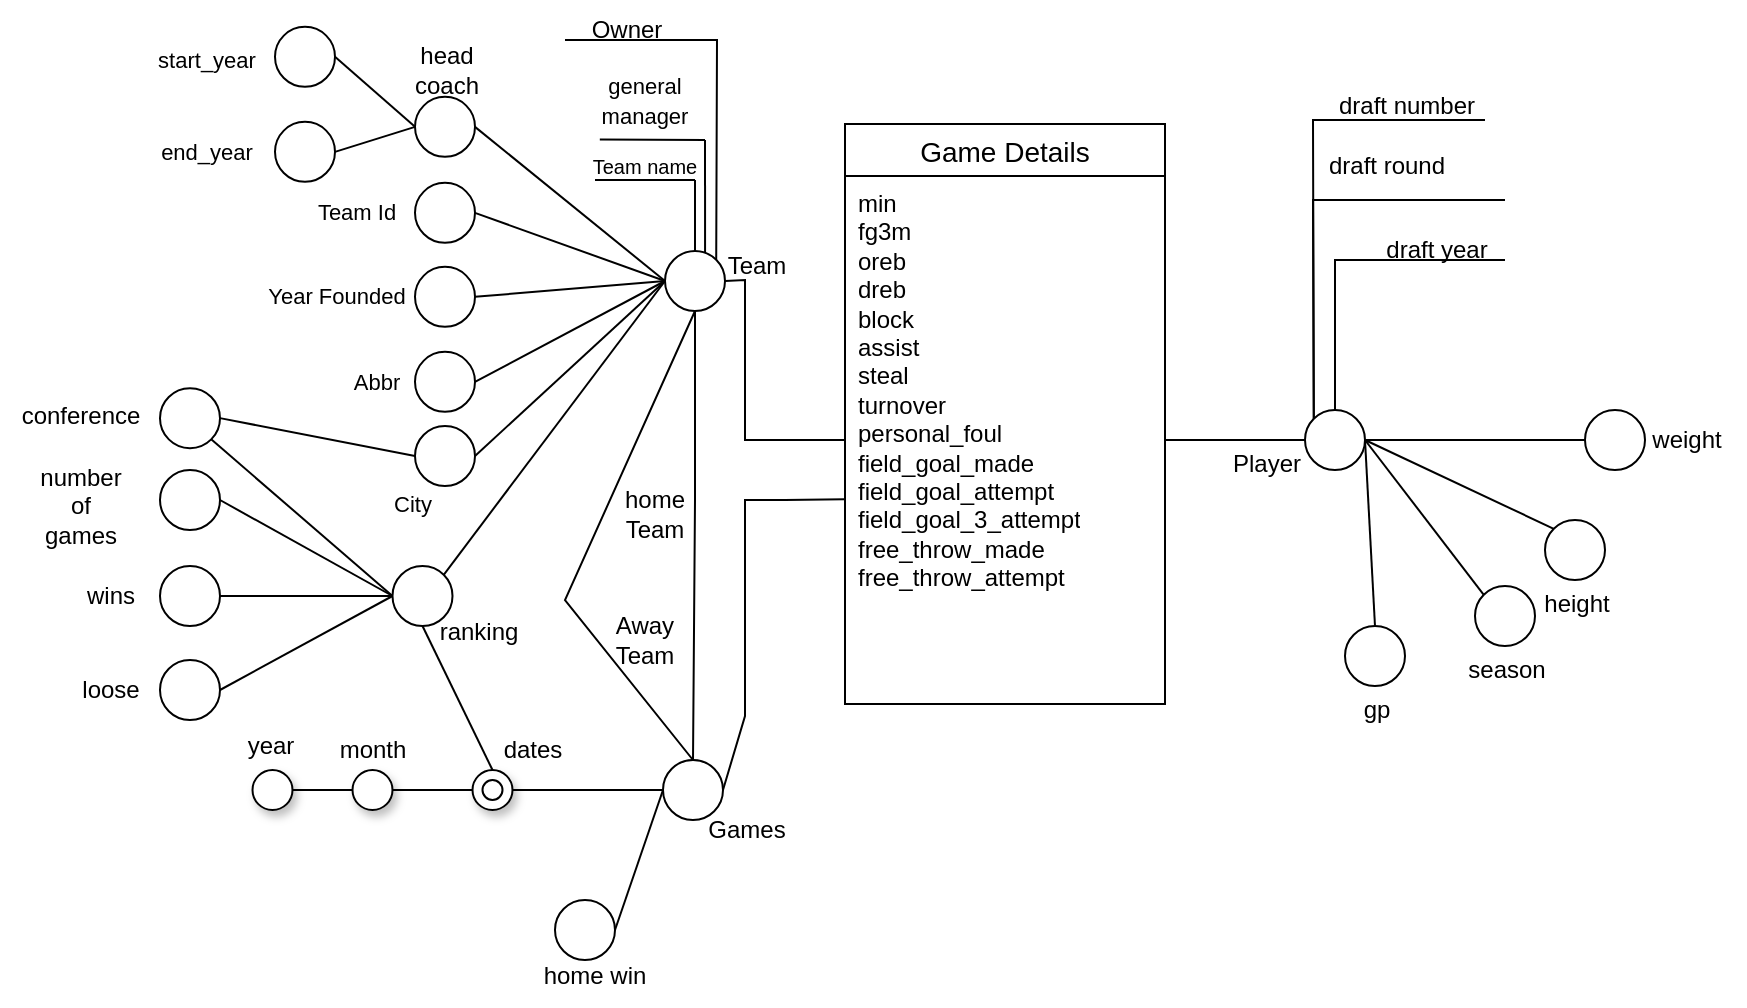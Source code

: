 <mxfile version="26.2.9">
  <diagram name="Page-1" id="STnHS9eQs5rwX8lgGzz5">
    <mxGraphModel dx="924" dy="594" grid="1" gridSize="10" guides="1" tooltips="1" connect="1" arrows="1" fold="1" page="1" pageScale="1" pageWidth="1654" pageHeight="1169" math="0" shadow="0">
      <root>
        <mxCell id="0" />
        <mxCell id="1" parent="0" />
        <mxCell id="lqGyyjWY5NM0c0FbPmfU-131" value="&lt;font style=&quot;font-size: 11px;&quot;&gt;general&lt;br&gt;manager&lt;/font&gt;" style="text;html=1;align=center;verticalAlign=middle;resizable=0;points=[];autosize=1;strokeColor=none;fillColor=none;" parent="1" vertex="1">
          <mxGeometry x="776.5" y="170" width="70" height="40" as="geometry" />
        </mxCell>
        <mxCell id="lqGyyjWY5NM0c0FbPmfU-140" value="&lt;font style=&quot;font-size: 10px;&quot;&gt;Team name&lt;/font&gt;" style="text;html=1;align=center;verticalAlign=middle;resizable=0;points=[];autosize=1;strokeColor=none;fillColor=none;" parent="1" vertex="1">
          <mxGeometry x="771.5" y="208" width="80" height="30" as="geometry" />
        </mxCell>
        <mxCell id="lqGyyjWY5NM0c0FbPmfU-36" value="dates" style="text;html=1;align=center;verticalAlign=middle;resizable=0;points=[];autosize=1;strokeColor=none;fillColor=none;" parent="1" vertex="1">
          <mxGeometry x="731.25" y="500" width="50" height="30" as="geometry" />
        </mxCell>
        <mxCell id="lqGyyjWY5NM0c0FbPmfU-82" value="Game Details" style="swimlane;fontStyle=0;childLayout=stackLayout;horizontal=1;startSize=26;horizontalStack=0;resizeParent=1;resizeParentMax=0;resizeLast=0;collapsible=1;marginBottom=0;align=center;fontSize=14;" parent="1" vertex="1">
          <mxGeometry x="912.5" y="202" width="160" height="290" as="geometry">
            <mxRectangle x="1130" y="142" width="130" height="30" as="alternateBounds" />
          </mxGeometry>
        </mxCell>
        <mxCell id="lqGyyjWY5NM0c0FbPmfU-85" value="&lt;div&gt;&lt;span style=&quot;background-color: transparent; color: light-dark(rgb(0, 0, 0), rgb(255, 255, 255));&quot;&gt;min&lt;/span&gt;&lt;/div&gt;&lt;div&gt;&lt;div&gt;fg3m&lt;/div&gt;&lt;div&gt;oreb&lt;/div&gt;&lt;div&gt;dreb&lt;/div&gt;&lt;div&gt;block&lt;/div&gt;&lt;div&gt;assist&lt;/div&gt;&lt;div&gt;steal&lt;/div&gt;&lt;div&gt;turnover&lt;/div&gt;&lt;div&gt;personal_foul&lt;/div&gt;&lt;/div&gt;&lt;div&gt;&lt;div&gt;field_goal_made&lt;/div&gt;&lt;div&gt;field_goal_attempt&lt;/div&gt;&lt;div&gt;field_goal_3_attempt&lt;/div&gt;&lt;div&gt;free_throw_made&lt;/div&gt;&lt;div&gt;free_throw_attempt&lt;/div&gt;&lt;/div&gt;" style="text;strokeColor=none;fillColor=none;spacingLeft=4;spacingRight=4;overflow=hidden;rotatable=0;points=[[0,0.5],[1,0.5]];portConstraint=eastwest;fontSize=12;whiteSpace=wrap;html=1;" parent="lqGyyjWY5NM0c0FbPmfU-82" vertex="1">
          <mxGeometry y="26" width="160" height="264" as="geometry" />
        </mxCell>
        <mxCell id="lqGyyjWY5NM0c0FbPmfU-89" value="" style="ellipse;whiteSpace=wrap;html=1;aspect=fixed;" parent="1" vertex="1">
          <mxGeometry x="1142.5" y="345" width="30" height="30" as="geometry" />
        </mxCell>
        <mxCell id="lqGyyjWY5NM0c0FbPmfU-90" value="" style="endArrow=none;html=1;rounded=0;exitX=1;exitY=0.5;exitDx=0;exitDy=0;entryX=0;entryY=0.5;entryDx=0;entryDy=0;" parent="1" source="lqGyyjWY5NM0c0FbPmfU-85" target="lqGyyjWY5NM0c0FbPmfU-89" edge="1">
          <mxGeometry relative="1" as="geometry">
            <mxPoint x="1162.5" y="327.93" as="sourcePoint" />
            <mxPoint x="1142.5" y="357.93" as="targetPoint" />
          </mxGeometry>
        </mxCell>
        <mxCell id="lqGyyjWY5NM0c0FbPmfU-91" value="Team" style="text;html=1;align=center;verticalAlign=middle;resizable=0;points=[];autosize=1;strokeColor=none;fillColor=none;" parent="1" vertex="1">
          <mxGeometry x="842.5" y="258" width="50" height="30" as="geometry" />
        </mxCell>
        <mxCell id="lqGyyjWY5NM0c0FbPmfU-92" value="" style="ellipse;whiteSpace=wrap;html=1;aspect=fixed;" parent="1" vertex="1">
          <mxGeometry x="822.5" y="265.5" width="30" height="30" as="geometry" />
        </mxCell>
        <mxCell id="lqGyyjWY5NM0c0FbPmfU-94" value="" style="endArrow=none;html=1;rounded=0;exitX=1;exitY=0.5;exitDx=0;exitDy=0;entryX=0;entryY=0.5;entryDx=0;entryDy=0;" parent="1" source="lqGyyjWY5NM0c0FbPmfU-92" target="lqGyyjWY5NM0c0FbPmfU-85" edge="1">
          <mxGeometry relative="1" as="geometry">
            <mxPoint x="742.5" y="440" as="sourcePoint" />
            <mxPoint x="902.5" y="440" as="targetPoint" />
            <Array as="points">
              <mxPoint x="862.5" y="280" />
              <mxPoint x="862.5" y="360" />
            </Array>
          </mxGeometry>
        </mxCell>
        <mxCell id="lqGyyjWY5NM0c0FbPmfU-95" value="Player" style="text;html=1;align=center;verticalAlign=middle;resizable=0;points=[];autosize=1;strokeColor=none;fillColor=none;" parent="1" vertex="1">
          <mxGeometry x="1092.5" y="357.07" width="60" height="30" as="geometry" />
        </mxCell>
        <mxCell id="lqGyyjWY5NM0c0FbPmfU-96" value="" style="ellipse;whiteSpace=wrap;html=1;aspect=fixed;" parent="1" vertex="1">
          <mxGeometry x="821.5" y="520" width="30" height="30" as="geometry" />
        </mxCell>
        <mxCell id="lqGyyjWY5NM0c0FbPmfU-97" value="" style="endArrow=none;html=1;rounded=0;exitX=1;exitY=0.5;exitDx=0;exitDy=0;entryX=-0.001;entryY=0.612;entryDx=0;entryDy=0;entryPerimeter=0;" parent="1" source="lqGyyjWY5NM0c0FbPmfU-96" target="lqGyyjWY5NM0c0FbPmfU-85" edge="1">
          <mxGeometry relative="1" as="geometry">
            <mxPoint x="852.5" y="439" as="sourcePoint" />
            <mxPoint x="912.5" y="360" as="targetPoint" />
            <Array as="points">
              <mxPoint x="862.5" y="498" />
              <mxPoint x="862.5" y="440" />
              <mxPoint x="862.5" y="390" />
              <mxPoint x="882.5" y="390" />
            </Array>
          </mxGeometry>
        </mxCell>
        <mxCell id="lqGyyjWY5NM0c0FbPmfU-99" value="Games" style="text;html=1;align=center;verticalAlign=middle;resizable=0;points=[];autosize=1;strokeColor=none;fillColor=none;" parent="1" vertex="1">
          <mxGeometry x="832.5" y="540" width="60" height="30" as="geometry" />
        </mxCell>
        <mxCell id="lqGyyjWY5NM0c0FbPmfU-101" value="" style="endArrow=none;html=1;rounded=0;entryX=1;entryY=0;entryDx=0;entryDy=0;exitX=0;exitY=0.667;exitDx=0;exitDy=0;exitPerimeter=0;" parent="1" source="lqGyyjWY5NM0c0FbPmfU-115" target="lqGyyjWY5NM0c0FbPmfU-92" edge="1">
          <mxGeometry relative="1" as="geometry">
            <mxPoint x="852.5" y="160" as="sourcePoint" />
            <mxPoint x="849.32" y="270.5" as="targetPoint" />
            <Array as="points">
              <mxPoint x="848.5" y="160" />
            </Array>
          </mxGeometry>
        </mxCell>
        <mxCell id="lqGyyjWY5NM0c0FbPmfU-113" value="" style="endArrow=none;html=1;rounded=0;exitX=0.23;exitY=0.059;exitDx=0;exitDy=0;exitPerimeter=0;" parent="1" source="lqGyyjWY5NM0c0FbPmfU-140" edge="1">
          <mxGeometry relative="1" as="geometry">
            <mxPoint x="792.5" y="210" as="sourcePoint" />
            <mxPoint x="842.5" y="210" as="targetPoint" />
          </mxGeometry>
        </mxCell>
        <mxCell id="lqGyyjWY5NM0c0FbPmfU-115" value="Owner" style="text;html=1;align=center;verticalAlign=middle;resizable=0;points=[];autosize=1;strokeColor=none;fillColor=none;" parent="1" vertex="1">
          <mxGeometry x="772.5" y="140" width="60" height="30" as="geometry" />
        </mxCell>
        <mxCell id="lqGyyjWY5NM0c0FbPmfU-116" value="" style="ellipse;whiteSpace=wrap;html=1;aspect=fixed;" parent="1" vertex="1">
          <mxGeometry x="697.5" y="188.43" width="30" height="30" as="geometry" />
        </mxCell>
        <mxCell id="lqGyyjWY5NM0c0FbPmfU-117" value="" style="ellipse;whiteSpace=wrap;html=1;aspect=fixed;" parent="1" vertex="1">
          <mxGeometry x="697.5" y="231.43" width="30" height="30" as="geometry" />
        </mxCell>
        <mxCell id="lqGyyjWY5NM0c0FbPmfU-118" value="" style="ellipse;whiteSpace=wrap;html=1;aspect=fixed;" parent="1" vertex="1">
          <mxGeometry x="697.5" y="273.43" width="30" height="30" as="geometry" />
        </mxCell>
        <mxCell id="lqGyyjWY5NM0c0FbPmfU-119" value="" style="endArrow=none;html=1;rounded=0;entryX=0;entryY=0.5;entryDx=0;entryDy=0;exitX=1;exitY=0.5;exitDx=0;exitDy=0;" parent="1" source="lqGyyjWY5NM0c0FbPmfU-117" target="lqGyyjWY5NM0c0FbPmfU-92" edge="1">
          <mxGeometry relative="1" as="geometry">
            <mxPoint x="612.5" y="360" as="sourcePoint" />
            <mxPoint x="772.5" y="360" as="targetPoint" />
          </mxGeometry>
        </mxCell>
        <mxCell id="lqGyyjWY5NM0c0FbPmfU-120" value="" style="endArrow=none;html=1;rounded=0;exitX=1;exitY=0.5;exitDx=0;exitDy=0;entryX=0;entryY=0.5;entryDx=0;entryDy=0;" parent="1" source="lqGyyjWY5NM0c0FbPmfU-116" target="lqGyyjWY5NM0c0FbPmfU-92" edge="1">
          <mxGeometry relative="1" as="geometry">
            <mxPoint x="632.5" y="360" as="sourcePoint" />
            <mxPoint x="792.5" y="360" as="targetPoint" />
          </mxGeometry>
        </mxCell>
        <mxCell id="lqGyyjWY5NM0c0FbPmfU-124" value="" style="endArrow=none;html=1;rounded=0;entryX=0;entryY=0.5;entryDx=0;entryDy=0;exitX=1;exitY=0.5;exitDx=0;exitDy=0;" parent="1" source="lqGyyjWY5NM0c0FbPmfU-118" target="lqGyyjWY5NM0c0FbPmfU-92" edge="1">
          <mxGeometry relative="1" as="geometry">
            <mxPoint x="662.5" y="320" as="sourcePoint" />
            <mxPoint x="822.5" y="320" as="targetPoint" />
          </mxGeometry>
        </mxCell>
        <mxCell id="lqGyyjWY5NM0c0FbPmfU-125" value="&lt;font style=&quot;font-size: 11px;&quot;&gt;Year Founded&lt;/font&gt;" style="text;html=1;align=center;verticalAlign=middle;resizable=0;points=[];autosize=1;strokeColor=none;fillColor=none;" parent="1" vertex="1">
          <mxGeometry x="612.5" y="273.43" width="90" height="30" as="geometry" />
        </mxCell>
        <mxCell id="lqGyyjWY5NM0c0FbPmfU-126" value="&lt;font style=&quot;font-size: 11px;&quot;&gt;Team Id&lt;/font&gt;" style="text;html=1;align=center;verticalAlign=middle;resizable=0;points=[];autosize=1;strokeColor=none;fillColor=none;" parent="1" vertex="1">
          <mxGeometry x="637.5" y="230.93" width="60" height="30" as="geometry" />
        </mxCell>
        <mxCell id="lqGyyjWY5NM0c0FbPmfU-127" value="" style="ellipse;whiteSpace=wrap;html=1;aspect=fixed;" parent="1" vertex="1">
          <mxGeometry x="627.5" y="153.43" width="30" height="30" as="geometry" />
        </mxCell>
        <mxCell id="lqGyyjWY5NM0c0FbPmfU-128" value="" style="ellipse;whiteSpace=wrap;html=1;aspect=fixed;" parent="1" vertex="1">
          <mxGeometry x="627.5" y="200.93" width="30" height="30" as="geometry" />
        </mxCell>
        <mxCell id="lqGyyjWY5NM0c0FbPmfU-129" value="" style="endArrow=none;html=1;rounded=0;exitX=1;exitY=0.5;exitDx=0;exitDy=0;entryX=0;entryY=0.5;entryDx=0;entryDy=0;" parent="1" source="lqGyyjWY5NM0c0FbPmfU-127" target="lqGyyjWY5NM0c0FbPmfU-116" edge="1">
          <mxGeometry relative="1" as="geometry">
            <mxPoint x="637.5" y="355.93" as="sourcePoint" />
            <mxPoint x="797.5" y="355.93" as="targetPoint" />
          </mxGeometry>
        </mxCell>
        <mxCell id="lqGyyjWY5NM0c0FbPmfU-130" value="" style="endArrow=none;html=1;rounded=0;exitX=1;exitY=0.5;exitDx=0;exitDy=0;entryX=0;entryY=0.5;entryDx=0;entryDy=0;" parent="1" source="lqGyyjWY5NM0c0FbPmfU-128" target="lqGyyjWY5NM0c0FbPmfU-116" edge="1">
          <mxGeometry relative="1" as="geometry">
            <mxPoint x="637.5" y="355.93" as="sourcePoint" />
            <mxPoint x="797.5" y="355.93" as="targetPoint" />
          </mxGeometry>
        </mxCell>
        <mxCell id="lqGyyjWY5NM0c0FbPmfU-132" value="&lt;font style=&quot;font-size: 11px;&quot;&gt;start_year&lt;/font&gt;" style="text;html=1;align=center;verticalAlign=middle;resizable=0;points=[];autosize=1;strokeColor=none;fillColor=none;" parent="1" vertex="1">
          <mxGeometry x="557.5" y="155" width="70" height="30" as="geometry" />
        </mxCell>
        <mxCell id="lqGyyjWY5NM0c0FbPmfU-133" value="&lt;font style=&quot;font-size: 11px;&quot;&gt;end_year&lt;/font&gt;" style="text;html=1;align=center;verticalAlign=middle;resizable=0;points=[];autosize=1;strokeColor=none;fillColor=none;" parent="1" vertex="1">
          <mxGeometry x="557.5" y="200.93" width="70" height="30" as="geometry" />
        </mxCell>
        <mxCell id="lqGyyjWY5NM0c0FbPmfU-134" value="" style="ellipse;whiteSpace=wrap;html=1;aspect=fixed;" parent="1" vertex="1">
          <mxGeometry x="697.5" y="315.93" width="30" height="30" as="geometry" />
        </mxCell>
        <mxCell id="lqGyyjWY5NM0c0FbPmfU-135" value="" style="endArrow=none;html=1;rounded=0;entryX=0;entryY=0.5;entryDx=0;entryDy=0;exitX=1;exitY=0.5;exitDx=0;exitDy=0;" parent="1" source="lqGyyjWY5NM0c0FbPmfU-134" target="lqGyyjWY5NM0c0FbPmfU-92" edge="1">
          <mxGeometry relative="1" as="geometry">
            <mxPoint x="582.5" y="410" as="sourcePoint" />
            <mxPoint x="742.5" y="410" as="targetPoint" />
          </mxGeometry>
        </mxCell>
        <mxCell id="lqGyyjWY5NM0c0FbPmfU-136" value="&lt;font style=&quot;font-size: 11px;&quot;&gt;Abbr&lt;/font&gt;" style="text;html=1;align=center;verticalAlign=middle;resizable=0;points=[];autosize=1;strokeColor=none;fillColor=none;" parent="1" vertex="1">
          <mxGeometry x="652.5" y="315.93" width="50" height="30" as="geometry" />
        </mxCell>
        <mxCell id="lqGyyjWY5NM0c0FbPmfU-137" value="" style="endArrow=none;html=1;rounded=0;entryX=0.668;entryY=0.03;entryDx=0;entryDy=0;entryPerimeter=0;" parent="1" target="lqGyyjWY5NM0c0FbPmfU-92" edge="1">
          <mxGeometry relative="1" as="geometry">
            <mxPoint x="842.5" y="210" as="sourcePoint" />
            <mxPoint x="912.5" y="250" as="targetPoint" />
          </mxGeometry>
        </mxCell>
        <mxCell id="lqGyyjWY5NM0c0FbPmfU-138" value="" style="endArrow=none;html=1;rounded=0;exitX=0.5;exitY=0;exitDx=0;exitDy=0;" parent="1" source="lqGyyjWY5NM0c0FbPmfU-92" edge="1">
          <mxGeometry relative="1" as="geometry">
            <mxPoint x="842.5" y="270" as="sourcePoint" />
            <mxPoint x="837.5" y="230" as="targetPoint" />
          </mxGeometry>
        </mxCell>
        <mxCell id="lqGyyjWY5NM0c0FbPmfU-139" value="" style="endArrow=none;html=1;rounded=0;" parent="1" edge="1">
          <mxGeometry relative="1" as="geometry">
            <mxPoint x="787.5" y="230" as="sourcePoint" />
            <mxPoint x="837.5" y="230" as="targetPoint" />
          </mxGeometry>
        </mxCell>
        <mxCell id="lqGyyjWY5NM0c0FbPmfU-142" value="" style="endArrow=none;html=1;rounded=0;entryX=0;entryY=0.5;entryDx=0;entryDy=0;exitX=1;exitY=0.5;exitDx=0;exitDy=0;" parent="1" source="lqGyyjWY5NM0c0FbPmfU-144" target="lqGyyjWY5NM0c0FbPmfU-92" edge="1">
          <mxGeometry relative="1" as="geometry">
            <mxPoint x="752.5" y="410" as="sourcePoint" />
            <mxPoint x="822.5" y="297.5" as="targetPoint" />
          </mxGeometry>
        </mxCell>
        <mxCell id="lqGyyjWY5NM0c0FbPmfU-144" value="" style="ellipse;whiteSpace=wrap;html=1;aspect=fixed;" parent="1" vertex="1">
          <mxGeometry x="697.5" y="353" width="30" height="30" as="geometry" />
        </mxCell>
        <mxCell id="lqGyyjWY5NM0c0FbPmfU-145" value="&lt;span style=&quot;font-size: 11px;&quot;&gt;City&lt;/span&gt;" style="text;html=1;align=center;verticalAlign=middle;resizable=0;points=[];autosize=1;strokeColor=none;fillColor=none;" parent="1" vertex="1">
          <mxGeometry x="676.25" y="377" width="40" height="30" as="geometry" />
        </mxCell>
        <mxCell id="Ys17MQs9ZZvH2SdcOi4z-4" value="" style="endArrow=none;html=1;rounded=0;entryX=0;entryY=0.5;entryDx=0;entryDy=0;exitX=1;exitY=0.5;exitDx=0;exitDy=0;" parent="1" source="Ys17MQs9ZZvH2SdcOi4z-5" target="lqGyyjWY5NM0c0FbPmfU-96" edge="1">
          <mxGeometry width="50" height="50" relative="1" as="geometry">
            <mxPoint x="742.5" y="460" as="sourcePoint" />
            <mxPoint x="792.5" y="498" as="targetPoint" />
          </mxGeometry>
        </mxCell>
        <mxCell id="Ys17MQs9ZZvH2SdcOi4z-5" value="" style="ellipse;whiteSpace=wrap;html=1;aspect=fixed;" parent="1" vertex="1">
          <mxGeometry x="767.5" y="590" width="30" height="30" as="geometry" />
        </mxCell>
        <mxCell id="Ys17MQs9ZZvH2SdcOi4z-6" value="home win" style="text;html=1;align=center;verticalAlign=middle;resizable=0;points=[];autosize=1;strokeColor=none;fillColor=none;" parent="1" vertex="1">
          <mxGeometry x="751.5" y="612.93" width="70" height="30" as="geometry" />
        </mxCell>
        <mxCell id="Ys17MQs9ZZvH2SdcOi4z-7" value="" style="endArrow=none;html=1;rounded=0;exitX=0.5;exitY=0;exitDx=0;exitDy=0;entryX=0.5;entryY=1;entryDx=0;entryDy=0;" parent="1" source="lqGyyjWY5NM0c0FbPmfU-96" target="lqGyyjWY5NM0c0FbPmfU-92" edge="1">
          <mxGeometry width="50" height="50" relative="1" as="geometry">
            <mxPoint x="662.5" y="340" as="sourcePoint" />
            <mxPoint x="712.5" y="290" as="targetPoint" />
            <Array as="points">
              <mxPoint x="837.5" y="390" />
            </Array>
          </mxGeometry>
        </mxCell>
        <mxCell id="Ys17MQs9ZZvH2SdcOi4z-8" value="home&lt;br&gt;Team" style="text;html=1;align=center;verticalAlign=middle;resizable=0;points=[];autosize=1;strokeColor=none;fillColor=none;" parent="1" vertex="1">
          <mxGeometry x="791.5" y="377" width="50" height="40" as="geometry" />
        </mxCell>
        <mxCell id="Ys17MQs9ZZvH2SdcOi4z-10" value="" style="endArrow=none;html=1;rounded=0;exitX=0.5;exitY=0;exitDx=0;exitDy=0;entryX=0.5;entryY=1;entryDx=0;entryDy=0;" parent="1" source="lqGyyjWY5NM0c0FbPmfU-96" target="lqGyyjWY5NM0c0FbPmfU-92" edge="1">
          <mxGeometry width="50" height="50" relative="1" as="geometry">
            <mxPoint x="762.5" y="455" as="sourcePoint" />
            <mxPoint x="812.5" y="405" as="targetPoint" />
            <Array as="points">
              <mxPoint x="772.5" y="440" />
            </Array>
          </mxGeometry>
        </mxCell>
        <mxCell id="Ys17MQs9ZZvH2SdcOi4z-11" value="Away&lt;br&gt;Team" style="text;html=1;align=center;verticalAlign=middle;resizable=0;points=[];autosize=1;strokeColor=none;fillColor=none;" parent="1" vertex="1">
          <mxGeometry x="786.5" y="440" width="50" height="40" as="geometry" />
        </mxCell>
        <mxCell id="Ys17MQs9ZZvH2SdcOi4z-12" value="" style="ellipse;whiteSpace=wrap;html=1;aspect=fixed;shadow=1;" parent="1" vertex="1">
          <mxGeometry x="726.25" y="525" width="20" height="20" as="geometry" />
        </mxCell>
        <mxCell id="Ys17MQs9ZZvH2SdcOi4z-14" value="" style="ellipse;whiteSpace=wrap;html=1;aspect=fixed;shadow=1;" parent="1" vertex="1">
          <mxGeometry x="666.25" y="525" width="20" height="20" as="geometry" />
        </mxCell>
        <mxCell id="Ys17MQs9ZZvH2SdcOi4z-15" value="month" style="text;html=1;align=center;verticalAlign=middle;resizable=0;points=[];autosize=1;strokeColor=none;fillColor=none;" parent="1" vertex="1">
          <mxGeometry x="646.25" y="500" width="60" height="30" as="geometry" />
        </mxCell>
        <mxCell id="Ys17MQs9ZZvH2SdcOi4z-17" value="" style="ellipse;whiteSpace=wrap;html=1;aspect=fixed;shadow=1;" parent="1" vertex="1">
          <mxGeometry x="616.25" y="525" width="20" height="20" as="geometry" />
        </mxCell>
        <mxCell id="Ys17MQs9ZZvH2SdcOi4z-18" value="year" style="text;html=1;align=center;verticalAlign=middle;resizable=0;points=[];autosize=1;strokeColor=none;fillColor=none;" parent="1" vertex="1">
          <mxGeometry x="600" y="498" width="50" height="30" as="geometry" />
        </mxCell>
        <mxCell id="Ys17MQs9ZZvH2SdcOi4z-19" value="" style="ellipse;whiteSpace=wrap;html=1;aspect=fixed;" parent="1" vertex="1">
          <mxGeometry x="731.25" y="530" width="10" height="10" as="geometry" />
        </mxCell>
        <mxCell id="Ys17MQs9ZZvH2SdcOi4z-20" value="" style="endArrow=none;html=1;rounded=0;exitX=0;exitY=0.5;exitDx=0;exitDy=0;entryX=1;entryY=0.5;entryDx=0;entryDy=0;" parent="1" source="lqGyyjWY5NM0c0FbPmfU-96" target="Ys17MQs9ZZvH2SdcOi4z-12" edge="1">
          <mxGeometry width="50" height="50" relative="1" as="geometry">
            <mxPoint x="632.5" y="500" as="sourcePoint" />
            <mxPoint x="682.5" y="450" as="targetPoint" />
          </mxGeometry>
        </mxCell>
        <mxCell id="Ys17MQs9ZZvH2SdcOi4z-22" value="head &lt;br&gt;coach" style="text;html=1;align=center;verticalAlign=middle;resizable=0;points=[];autosize=1;strokeColor=none;fillColor=none;" parent="1" vertex="1">
          <mxGeometry x="682.5" y="155" width="60" height="40" as="geometry" />
        </mxCell>
        <mxCell id="Ys17MQs9ZZvH2SdcOi4z-25" value="" style="endArrow=none;html=1;rounded=0;entryX=0;entryY=0.5;entryDx=0;entryDy=0;exitX=1;exitY=0;exitDx=0;exitDy=0;" parent="1" source="Ys17MQs9ZZvH2SdcOi4z-29" target="lqGyyjWY5NM0c0FbPmfU-92" edge="1">
          <mxGeometry width="50" height="50" relative="1" as="geometry">
            <mxPoint x="712.5" y="420" as="sourcePoint" />
            <mxPoint x="692.5" y="420" as="targetPoint" />
          </mxGeometry>
        </mxCell>
        <mxCell id="Ys17MQs9ZZvH2SdcOi4z-27" value="" style="endArrow=none;html=1;rounded=0;entryX=0;entryY=0.5;entryDx=0;entryDy=0;exitX=1;exitY=0.5;exitDx=0;exitDy=0;" parent="1" source="Ys17MQs9ZZvH2SdcOi4z-14" target="Ys17MQs9ZZvH2SdcOi4z-12" edge="1">
          <mxGeometry width="50" height="50" relative="1" as="geometry">
            <mxPoint x="652.5" y="560" as="sourcePoint" />
            <mxPoint x="702.5" y="510" as="targetPoint" />
          </mxGeometry>
        </mxCell>
        <mxCell id="Ys17MQs9ZZvH2SdcOi4z-28" value="" style="endArrow=none;html=1;rounded=0;entryX=0;entryY=0.5;entryDx=0;entryDy=0;exitX=1;exitY=0.5;exitDx=0;exitDy=0;" parent="1" source="Ys17MQs9ZZvH2SdcOi4z-17" target="Ys17MQs9ZZvH2SdcOi4z-14" edge="1">
          <mxGeometry width="50" height="50" relative="1" as="geometry">
            <mxPoint x="652.5" y="560" as="sourcePoint" />
            <mxPoint x="702.5" y="510" as="targetPoint" />
          </mxGeometry>
        </mxCell>
        <mxCell id="Ys17MQs9ZZvH2SdcOi4z-29" value="" style="ellipse;whiteSpace=wrap;html=1;aspect=fixed;" parent="1" vertex="1">
          <mxGeometry x="686.25" y="423" width="30" height="30" as="geometry" />
        </mxCell>
        <mxCell id="Ys17MQs9ZZvH2SdcOi4z-30" value="" style="endArrow=none;html=1;rounded=0;entryX=0.5;entryY=1;entryDx=0;entryDy=0;exitX=0.5;exitY=0;exitDx=0;exitDy=0;" parent="1" source="Ys17MQs9ZZvH2SdcOi4z-12" target="Ys17MQs9ZZvH2SdcOi4z-29" edge="1">
          <mxGeometry width="50" height="50" relative="1" as="geometry">
            <mxPoint x="742.5" y="560" as="sourcePoint" />
            <mxPoint x="632.5" y="500" as="targetPoint" />
          </mxGeometry>
        </mxCell>
        <mxCell id="Ys17MQs9ZZvH2SdcOi4z-31" value="" style="endArrow=none;html=1;rounded=0;entryX=0;entryY=0.5;entryDx=0;entryDy=0;exitX=1;exitY=0.5;exitDx=0;exitDy=0;" parent="1" source="Ys17MQs9ZZvH2SdcOi4z-32" target="Ys17MQs9ZZvH2SdcOi4z-29" edge="1">
          <mxGeometry width="50" height="50" relative="1" as="geometry">
            <mxPoint x="612.5" y="438" as="sourcePoint" />
            <mxPoint x="512.5" y="510" as="targetPoint" />
          </mxGeometry>
        </mxCell>
        <mxCell id="Ys17MQs9ZZvH2SdcOi4z-32" value="" style="ellipse;whiteSpace=wrap;html=1;aspect=fixed;" parent="1" vertex="1">
          <mxGeometry x="570" y="423" width="30" height="30" as="geometry" />
        </mxCell>
        <mxCell id="Ys17MQs9ZZvH2SdcOi4z-34" value="wins" style="text;html=1;align=center;verticalAlign=middle;resizable=0;points=[];autosize=1;strokeColor=none;fillColor=none;" parent="1" vertex="1">
          <mxGeometry x="520" y="423" width="50" height="30" as="geometry" />
        </mxCell>
        <mxCell id="Ys17MQs9ZZvH2SdcOi4z-35" value="" style="endArrow=none;html=1;rounded=0;entryX=0;entryY=0.5;entryDx=0;entryDy=0;exitX=1;exitY=0.5;exitDx=0;exitDy=0;" parent="1" source="Ys17MQs9ZZvH2SdcOi4z-36" target="Ys17MQs9ZZvH2SdcOi4z-29" edge="1">
          <mxGeometry width="50" height="50" relative="1" as="geometry">
            <mxPoint x="592.5" y="490" as="sourcePoint" />
            <mxPoint x="662.5" y="460" as="targetPoint" />
          </mxGeometry>
        </mxCell>
        <mxCell id="Ys17MQs9ZZvH2SdcOi4z-36" value="" style="ellipse;whiteSpace=wrap;html=1;aspect=fixed;" parent="1" vertex="1">
          <mxGeometry x="570" y="470" width="30" height="30" as="geometry" />
        </mxCell>
        <mxCell id="Ys17MQs9ZZvH2SdcOi4z-37" value="loose" style="text;html=1;align=center;verticalAlign=middle;resizable=0;points=[];autosize=1;strokeColor=none;fillColor=none;" parent="1" vertex="1">
          <mxGeometry x="520" y="470" width="50" height="30" as="geometry" />
        </mxCell>
        <mxCell id="Ys17MQs9ZZvH2SdcOi4z-38" value="ranking" style="text;html=1;align=center;verticalAlign=middle;resizable=0;points=[];autosize=1;strokeColor=none;fillColor=none;" parent="1" vertex="1">
          <mxGeometry x="698.5" y="441" width="60" height="30" as="geometry" />
        </mxCell>
        <mxCell id="Ys17MQs9ZZvH2SdcOi4z-40" value="conference" style="text;html=1;align=center;verticalAlign=middle;resizable=0;points=[];autosize=1;strokeColor=none;fillColor=none;" parent="1" vertex="1">
          <mxGeometry x="490" y="333" width="80" height="30" as="geometry" />
        </mxCell>
        <mxCell id="Ys17MQs9ZZvH2SdcOi4z-41" value="" style="endArrow=none;html=1;rounded=0;exitX=1;exitY=0.5;exitDx=0;exitDy=0;entryX=0;entryY=0.5;entryDx=0;entryDy=0;" parent="1" source="lqGyyjWY5NM0c0FbPmfU-89" target="Ys17MQs9ZZvH2SdcOi4z-51" edge="1">
          <mxGeometry width="50" height="50" relative="1" as="geometry">
            <mxPoint x="1202.5" y="340" as="sourcePoint" />
            <mxPoint x="1272.5" y="360" as="targetPoint" />
          </mxGeometry>
        </mxCell>
        <mxCell id="Ys17MQs9ZZvH2SdcOi4z-42" value="" style="endArrow=none;html=1;rounded=0;exitX=1;exitY=0.5;exitDx=0;exitDy=0;entryX=0;entryY=0;entryDx=0;entryDy=0;" parent="1" source="lqGyyjWY5NM0c0FbPmfU-89" target="Ys17MQs9ZZvH2SdcOi4z-49" edge="1">
          <mxGeometry width="50" height="50" relative="1" as="geometry">
            <mxPoint x="1182.5" y="370" as="sourcePoint" />
            <mxPoint x="1262.5" y="400" as="targetPoint" />
          </mxGeometry>
        </mxCell>
        <mxCell id="Ys17MQs9ZZvH2SdcOi4z-43" value="" style="endArrow=none;html=1;rounded=0;exitX=1;exitY=0.5;exitDx=0;exitDy=0;entryX=0;entryY=0;entryDx=0;entryDy=0;" parent="1" source="lqGyyjWY5NM0c0FbPmfU-89" target="Ys17MQs9ZZvH2SdcOi4z-47" edge="1">
          <mxGeometry width="50" height="50" relative="1" as="geometry">
            <mxPoint x="1192.5" y="380" as="sourcePoint" />
            <mxPoint x="1232.5" y="430" as="targetPoint" />
          </mxGeometry>
        </mxCell>
        <mxCell id="Ys17MQs9ZZvH2SdcOi4z-44" value="" style="endArrow=none;html=1;rounded=0;exitX=1;exitY=0.5;exitDx=0;exitDy=0;entryX=0.5;entryY=0;entryDx=0;entryDy=0;" parent="1" source="lqGyyjWY5NM0c0FbPmfU-89" target="Ys17MQs9ZZvH2SdcOi4z-45" edge="1">
          <mxGeometry width="50" height="50" relative="1" as="geometry">
            <mxPoint x="1202.5" y="390" as="sourcePoint" />
            <mxPoint x="1172.5" y="450" as="targetPoint" />
          </mxGeometry>
        </mxCell>
        <mxCell id="Ys17MQs9ZZvH2SdcOi4z-45" value="" style="ellipse;whiteSpace=wrap;html=1;aspect=fixed;" parent="1" vertex="1">
          <mxGeometry x="1162.5" y="453" width="30" height="30" as="geometry" />
        </mxCell>
        <mxCell id="Ys17MQs9ZZvH2SdcOi4z-46" value="gp" style="text;html=1;align=center;verticalAlign=middle;resizable=0;points=[];autosize=1;strokeColor=none;fillColor=none;" parent="1" vertex="1">
          <mxGeometry x="1157.5" y="480" width="40" height="30" as="geometry" />
        </mxCell>
        <mxCell id="Ys17MQs9ZZvH2SdcOi4z-47" value="" style="ellipse;whiteSpace=wrap;html=1;aspect=fixed;" parent="1" vertex="1">
          <mxGeometry x="1227.5" y="433" width="30" height="30" as="geometry" />
        </mxCell>
        <mxCell id="Ys17MQs9ZZvH2SdcOi4z-48" value="season" style="text;html=1;align=center;verticalAlign=middle;resizable=0;points=[];autosize=1;strokeColor=none;fillColor=none;" parent="1" vertex="1">
          <mxGeometry x="1212.5" y="460" width="60" height="30" as="geometry" />
        </mxCell>
        <mxCell id="Ys17MQs9ZZvH2SdcOi4z-49" value="" style="ellipse;whiteSpace=wrap;html=1;aspect=fixed;" parent="1" vertex="1">
          <mxGeometry x="1262.5" y="400" width="30" height="30" as="geometry" />
        </mxCell>
        <mxCell id="Ys17MQs9ZZvH2SdcOi4z-50" value="height" style="text;html=1;align=center;verticalAlign=middle;resizable=0;points=[];autosize=1;strokeColor=none;fillColor=none;" parent="1" vertex="1">
          <mxGeometry x="1247.5" y="427" width="60" height="30" as="geometry" />
        </mxCell>
        <mxCell id="Ys17MQs9ZZvH2SdcOi4z-51" value="" style="ellipse;whiteSpace=wrap;html=1;aspect=fixed;" parent="1" vertex="1">
          <mxGeometry x="1282.5" y="345" width="30" height="30" as="geometry" />
        </mxCell>
        <mxCell id="Ys17MQs9ZZvH2SdcOi4z-53" value="weight" style="text;html=1;align=center;verticalAlign=middle;resizable=0;points=[];autosize=1;strokeColor=none;fillColor=none;" parent="1" vertex="1">
          <mxGeometry x="1302.5" y="345" width="60" height="30" as="geometry" />
        </mxCell>
        <mxCell id="Ys17MQs9ZZvH2SdcOi4z-54" value="" style="endArrow=none;html=1;rounded=0;exitX=0.5;exitY=0;exitDx=0;exitDy=0;" parent="1" source="lqGyyjWY5NM0c0FbPmfU-89" edge="1">
          <mxGeometry width="50" height="50" relative="1" as="geometry">
            <mxPoint x="1192.5" y="320" as="sourcePoint" />
            <mxPoint x="1242.5" y="270" as="targetPoint" />
            <Array as="points">
              <mxPoint x="1157.5" y="270" />
            </Array>
          </mxGeometry>
        </mxCell>
        <mxCell id="Ys17MQs9ZZvH2SdcOi4z-55" value="draft year" style="text;html=1;align=center;verticalAlign=middle;resizable=0;points=[];autosize=1;strokeColor=none;fillColor=none;" parent="1" vertex="1">
          <mxGeometry x="1172.5" y="250" width="70" height="30" as="geometry" />
        </mxCell>
        <mxCell id="Ys17MQs9ZZvH2SdcOi4z-56" value="" style="endArrow=none;html=1;rounded=0;exitX=0;exitY=0;exitDx=0;exitDy=0;" parent="1" source="lqGyyjWY5NM0c0FbPmfU-89" edge="1">
          <mxGeometry width="50" height="50" relative="1" as="geometry">
            <mxPoint x="1142.5" y="280" as="sourcePoint" />
            <mxPoint x="1242.5" y="240" as="targetPoint" />
            <Array as="points">
              <mxPoint x="1146.5" y="240" />
            </Array>
          </mxGeometry>
        </mxCell>
        <mxCell id="Ys17MQs9ZZvH2SdcOi4z-57" value="draft round" style="text;html=1;align=center;verticalAlign=middle;resizable=0;points=[];autosize=1;strokeColor=none;fillColor=none;" parent="1" vertex="1">
          <mxGeometry x="1142.5" y="208" width="80" height="30" as="geometry" />
        </mxCell>
        <mxCell id="Ys17MQs9ZZvH2SdcOi4z-58" value="" style="endArrow=none;html=1;rounded=0;exitX=0;exitY=0;exitDx=0;exitDy=0;" parent="1" source="lqGyyjWY5NM0c0FbPmfU-89" edge="1">
          <mxGeometry width="50" height="50" relative="1" as="geometry">
            <mxPoint x="1142.5" y="220" as="sourcePoint" />
            <mxPoint x="1232.5" y="200" as="targetPoint" />
            <Array as="points">
              <mxPoint x="1146.5" y="200" />
            </Array>
          </mxGeometry>
        </mxCell>
        <mxCell id="Ys17MQs9ZZvH2SdcOi4z-59" value="draft number" style="text;html=1;align=center;verticalAlign=middle;resizable=0;points=[];autosize=1;strokeColor=none;fillColor=none;" parent="1" vertex="1">
          <mxGeometry x="1147.5" y="178" width="90" height="30" as="geometry" />
        </mxCell>
        <mxCell id="Ys17MQs9ZZvH2SdcOi4z-60" value="" style="endArrow=none;html=1;rounded=0;entryX=0;entryY=0.5;entryDx=0;entryDy=0;exitX=1;exitY=0.5;exitDx=0;exitDy=0;" parent="1" source="Ys17MQs9ZZvH2SdcOi4z-61" target="Ys17MQs9ZZvH2SdcOi4z-29" edge="1">
          <mxGeometry width="50" height="50" relative="1" as="geometry">
            <mxPoint x="602.5" y="390" as="sourcePoint" />
            <mxPoint x="762.5" y="450" as="targetPoint" />
          </mxGeometry>
        </mxCell>
        <mxCell id="Ys17MQs9ZZvH2SdcOi4z-61" value="" style="ellipse;whiteSpace=wrap;html=1;aspect=fixed;" parent="1" vertex="1">
          <mxGeometry x="570" y="375" width="30" height="30" as="geometry" />
        </mxCell>
        <mxCell id="Ys17MQs9ZZvH2SdcOi4z-62" value="number&lt;br&gt;of&lt;br&gt;games" style="text;html=1;align=center;verticalAlign=middle;resizable=0;points=[];autosize=1;strokeColor=none;fillColor=none;" parent="1" vertex="1">
          <mxGeometry x="500" y="363" width="60" height="60" as="geometry" />
        </mxCell>
        <mxCell id="FbbCj9CF6iNTItu20mkd-1" value="" style="ellipse;whiteSpace=wrap;html=1;aspect=fixed;" parent="1" vertex="1">
          <mxGeometry x="570" y="334.07" width="30" height="30" as="geometry" />
        </mxCell>
        <mxCell id="FbbCj9CF6iNTItu20mkd-2" value="" style="endArrow=none;html=1;rounded=0;exitX=0;exitY=0.5;exitDx=0;exitDy=0;entryX=1;entryY=1;entryDx=0;entryDy=0;" parent="1" source="Ys17MQs9ZZvH2SdcOi4z-29" target="FbbCj9CF6iNTItu20mkd-1" edge="1">
          <mxGeometry width="50" height="50" relative="1" as="geometry">
            <mxPoint x="572.5" y="360" as="sourcePoint" />
            <mxPoint x="622.5" y="310" as="targetPoint" />
          </mxGeometry>
        </mxCell>
        <mxCell id="FbbCj9CF6iNTItu20mkd-3" value="" style="endArrow=none;html=1;rounded=0;entryX=0;entryY=0.5;entryDx=0;entryDy=0;exitX=1;exitY=0.5;exitDx=0;exitDy=0;" parent="1" source="FbbCj9CF6iNTItu20mkd-1" target="lqGyyjWY5NM0c0FbPmfU-144" edge="1">
          <mxGeometry width="50" height="50" relative="1" as="geometry">
            <mxPoint x="572.5" y="360" as="sourcePoint" />
            <mxPoint x="622.5" y="310" as="targetPoint" />
          </mxGeometry>
        </mxCell>
      </root>
    </mxGraphModel>
  </diagram>
</mxfile>
